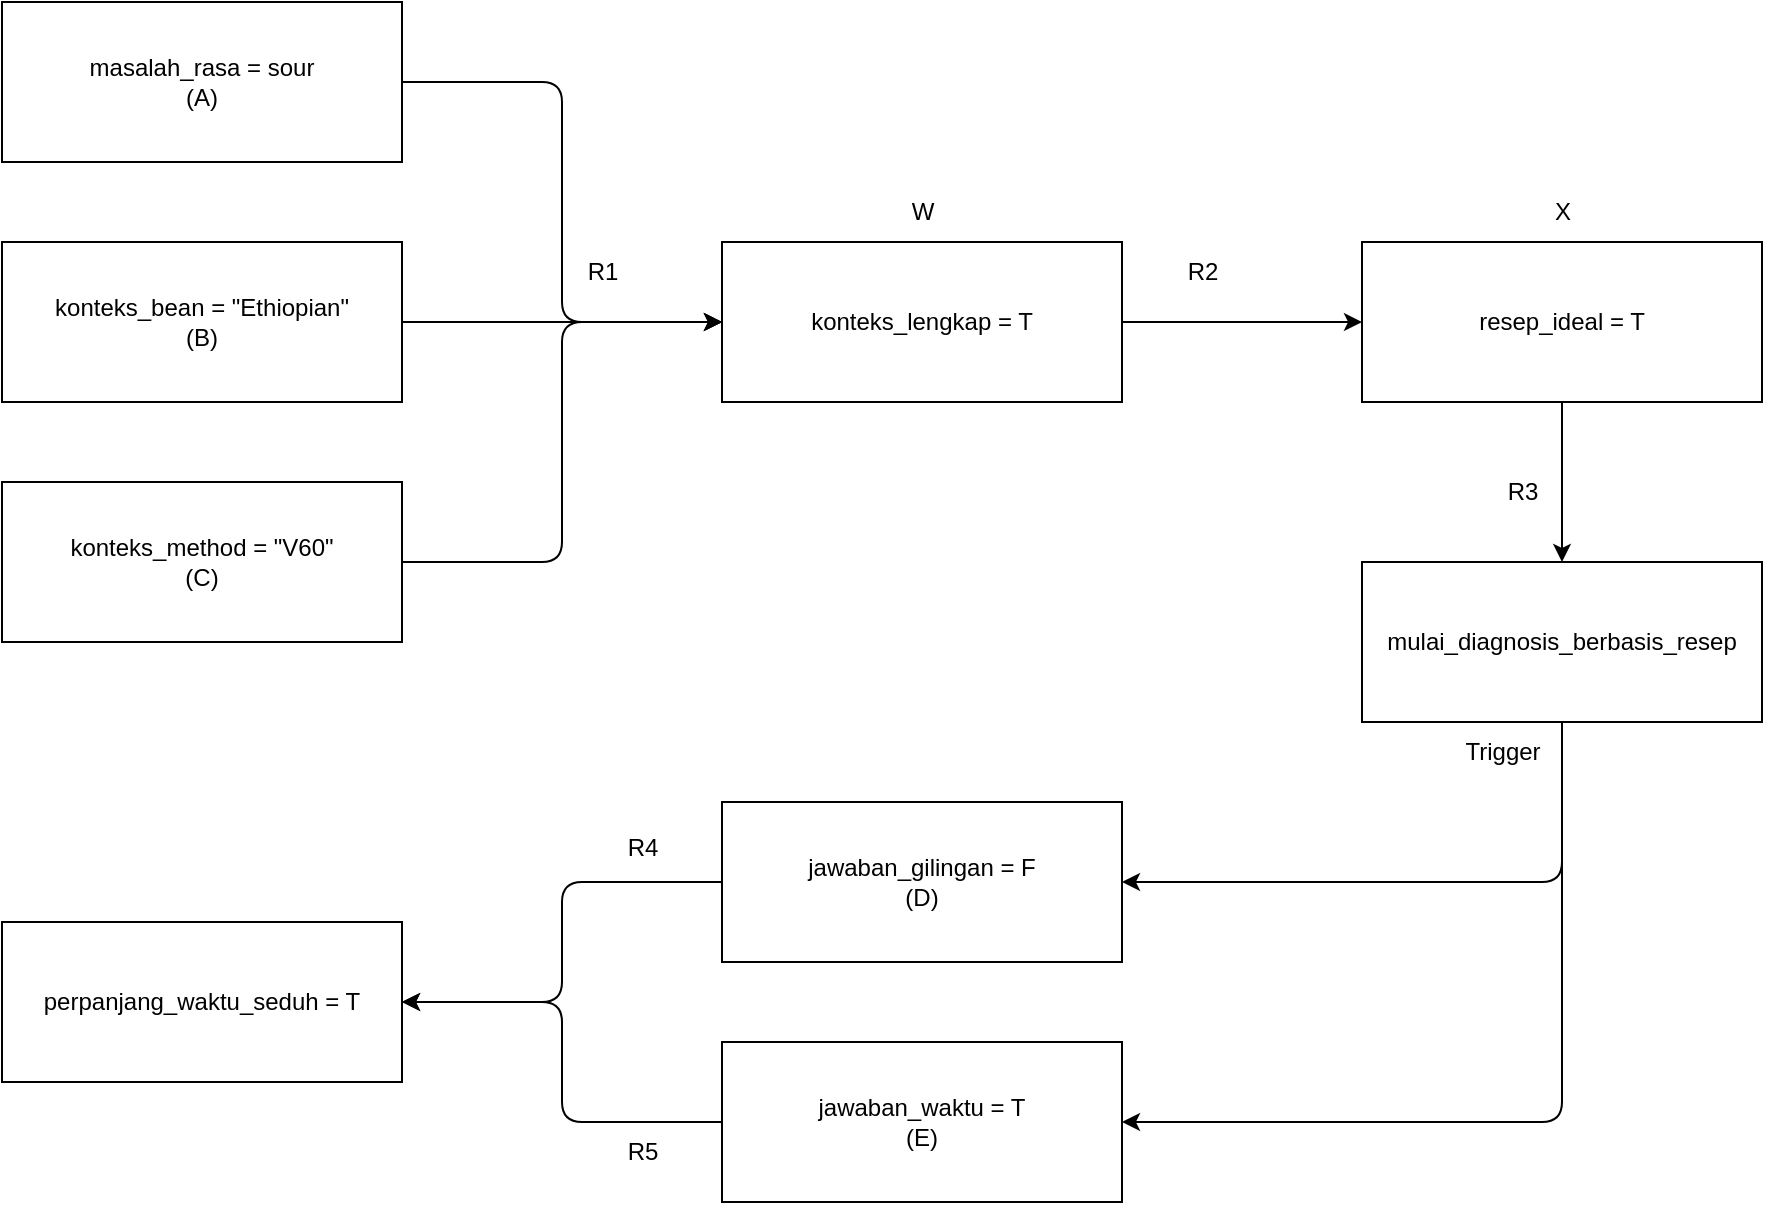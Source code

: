 <mxfile>
    <diagram id="hu96bTIVCUCfErXDT4VO" name="Page-1">
        <mxGraphModel dx="1208" dy="861" grid="1" gridSize="10" guides="1" tooltips="1" connect="1" arrows="1" fold="1" page="0" pageScale="1" pageWidth="850" pageHeight="1100" background="none" math="0" shadow="0">
            <root>
                <mxCell id="0"/>
                <mxCell id="1" parent="0"/>
                <mxCell id="7" style="edgeStyle=none;html=1;entryX=0;entryY=0.5;entryDx=0;entryDy=0;" edge="1" parent="1" source="2" target="6">
                    <mxGeometry relative="1" as="geometry">
                        <Array as="points">
                            <mxPoint x="360" y="120"/>
                            <mxPoint x="360" y="240"/>
                        </Array>
                    </mxGeometry>
                </mxCell>
                <mxCell id="2" value="masalah_rasa = sour&lt;div&gt;(A)&lt;/div&gt;" style="rounded=0;whiteSpace=wrap;html=1;" vertex="1" parent="1">
                    <mxGeometry x="80" y="80" width="200" height="80" as="geometry"/>
                </mxCell>
                <mxCell id="8" style="edgeStyle=none;html=1;" edge="1" parent="1" source="3">
                    <mxGeometry relative="1" as="geometry">
                        <mxPoint x="440" y="240" as="targetPoint"/>
                    </mxGeometry>
                </mxCell>
                <mxCell id="3" value="konteks_bean = &quot;Ethiopian&quot;&lt;div&gt;(B)&lt;/div&gt;" style="rounded=0;whiteSpace=wrap;html=1;" vertex="1" parent="1">
                    <mxGeometry x="80" y="200" width="200" height="80" as="geometry"/>
                </mxCell>
                <mxCell id="9" style="edgeStyle=none;html=1;entryX=0;entryY=0.5;entryDx=0;entryDy=0;" edge="1" parent="1" source="4" target="6">
                    <mxGeometry relative="1" as="geometry">
                        <Array as="points">
                            <mxPoint x="360" y="360"/>
                            <mxPoint x="360" y="240"/>
                        </Array>
                    </mxGeometry>
                </mxCell>
                <mxCell id="4" value="konteks_method = &quot;V60&quot;&lt;div&gt;(C)&lt;/div&gt;" style="rounded=0;whiteSpace=wrap;html=1;" vertex="1" parent="1">
                    <mxGeometry x="80" y="320" width="200" height="80" as="geometry"/>
                </mxCell>
                <mxCell id="11" style="edgeStyle=none;html=1;entryX=0;entryY=0.5;entryDx=0;entryDy=0;" edge="1" parent="1" source="6" target="10">
                    <mxGeometry relative="1" as="geometry"/>
                </mxCell>
                <mxCell id="6" value="konteks_lengkap = T" style="rounded=0;whiteSpace=wrap;html=1;" vertex="1" parent="1">
                    <mxGeometry x="440" y="200" width="200" height="80" as="geometry"/>
                </mxCell>
                <mxCell id="13" style="edgeStyle=none;html=1;entryX=0.5;entryY=0;entryDx=0;entryDy=0;" edge="1" parent="1" source="10" target="12">
                    <mxGeometry relative="1" as="geometry"/>
                </mxCell>
                <mxCell id="10" value="resep_ideal = T" style="rounded=0;whiteSpace=wrap;html=1;" vertex="1" parent="1">
                    <mxGeometry x="760" y="200" width="200" height="80" as="geometry"/>
                </mxCell>
                <mxCell id="21" style="edgeStyle=none;html=1;entryX=1;entryY=0.5;entryDx=0;entryDy=0;" edge="1" parent="1" source="12" target="20">
                    <mxGeometry relative="1" as="geometry">
                        <mxPoint x="860" y="590" as="targetPoint"/>
                        <Array as="points">
                            <mxPoint x="860" y="640"/>
                        </Array>
                    </mxGeometry>
                </mxCell>
                <mxCell id="22" style="edgeStyle=none;html=1;entryX=1;entryY=0.5;entryDx=0;entryDy=0;" edge="1" parent="1" source="12" target="19">
                    <mxGeometry relative="1" as="geometry">
                        <Array as="points">
                            <mxPoint x="860" y="520"/>
                        </Array>
                    </mxGeometry>
                </mxCell>
                <mxCell id="12" value="mulai_diagnosis_berbasis_resep" style="rounded=0;whiteSpace=wrap;html=1;" vertex="1" parent="1">
                    <mxGeometry x="760" y="360" width="200" height="80" as="geometry"/>
                </mxCell>
                <mxCell id="14" value="R1" style="text;html=1;align=center;verticalAlign=middle;resizable=0;points=[];autosize=1;strokeColor=none;fillColor=none;" vertex="1" parent="1">
                    <mxGeometry x="360" y="200" width="40" height="30" as="geometry"/>
                </mxCell>
                <mxCell id="15" value="R2" style="text;html=1;align=center;verticalAlign=middle;resizable=0;points=[];autosize=1;strokeColor=none;fillColor=none;" vertex="1" parent="1">
                    <mxGeometry x="660" y="200" width="40" height="30" as="geometry"/>
                </mxCell>
                <mxCell id="16" value="R3" style="text;html=1;align=center;verticalAlign=middle;resizable=0;points=[];autosize=1;strokeColor=none;fillColor=none;" vertex="1" parent="1">
                    <mxGeometry x="820" y="310" width="40" height="30" as="geometry"/>
                </mxCell>
                <mxCell id="17" value="W" style="text;html=1;align=center;verticalAlign=middle;resizable=0;points=[];autosize=1;strokeColor=none;fillColor=none;" vertex="1" parent="1">
                    <mxGeometry x="525" y="170" width="30" height="30" as="geometry"/>
                </mxCell>
                <mxCell id="18" value="X" style="text;html=1;align=center;verticalAlign=middle;resizable=0;points=[];autosize=1;strokeColor=none;fillColor=none;" vertex="1" parent="1">
                    <mxGeometry x="845" y="170" width="30" height="30" as="geometry"/>
                </mxCell>
                <mxCell id="27" style="edgeStyle=none;html=1;entryX=1;entryY=0.5;entryDx=0;entryDy=0;" edge="1" parent="1" source="19" target="24">
                    <mxGeometry relative="1" as="geometry">
                        <Array as="points">
                            <mxPoint x="360" y="520"/>
                            <mxPoint x="360" y="580"/>
                        </Array>
                    </mxGeometry>
                </mxCell>
                <mxCell id="19" value="&lt;div&gt;&lt;font color=&quot;#000000&quot;&gt;jawaban_gilingan = F&lt;/font&gt;&lt;/div&gt;&lt;div&gt;(D)&lt;/div&gt;" style="rounded=0;whiteSpace=wrap;html=1;" vertex="1" parent="1">
                    <mxGeometry x="440" y="480" width="200" height="80" as="geometry"/>
                </mxCell>
                <mxCell id="26" style="edgeStyle=none;html=1;entryX=1;entryY=0.5;entryDx=0;entryDy=0;" edge="1" parent="1" source="20" target="24">
                    <mxGeometry relative="1" as="geometry">
                        <Array as="points">
                            <mxPoint x="360" y="640"/>
                            <mxPoint x="360" y="580"/>
                        </Array>
                    </mxGeometry>
                </mxCell>
                <mxCell id="20" value="&lt;div&gt;&lt;font color=&quot;#000000&quot;&gt;jawaban_waktu = T&lt;/font&gt;&lt;/div&gt;&lt;div&gt;(E)&lt;/div&gt;" style="rounded=0;whiteSpace=wrap;html=1;" vertex="1" parent="1">
                    <mxGeometry x="440" y="600" width="200" height="80" as="geometry"/>
                </mxCell>
                <mxCell id="23" value="Trigger" style="text;html=1;align=center;verticalAlign=middle;resizable=0;points=[];autosize=1;strokeColor=none;fillColor=none;" vertex="1" parent="1">
                    <mxGeometry x="800" y="440" width="60" height="30" as="geometry"/>
                </mxCell>
                <mxCell id="24" value="perpanjang_waktu_seduh = T" style="rounded=0;whiteSpace=wrap;html=1;" vertex="1" parent="1">
                    <mxGeometry x="80" y="540" width="200" height="80" as="geometry"/>
                </mxCell>
                <mxCell id="28" value="R4" style="text;html=1;align=center;verticalAlign=middle;resizable=0;points=[];autosize=1;strokeColor=none;fillColor=none;" vertex="1" parent="1">
                    <mxGeometry x="380" y="488" width="40" height="30" as="geometry"/>
                </mxCell>
                <mxCell id="29" value="R5" style="text;html=1;align=center;verticalAlign=middle;resizable=0;points=[];autosize=1;strokeColor=none;fillColor=none;" vertex="1" parent="1">
                    <mxGeometry x="380" y="640" width="40" height="30" as="geometry"/>
                </mxCell>
            </root>
        </mxGraphModel>
    </diagram>
</mxfile>